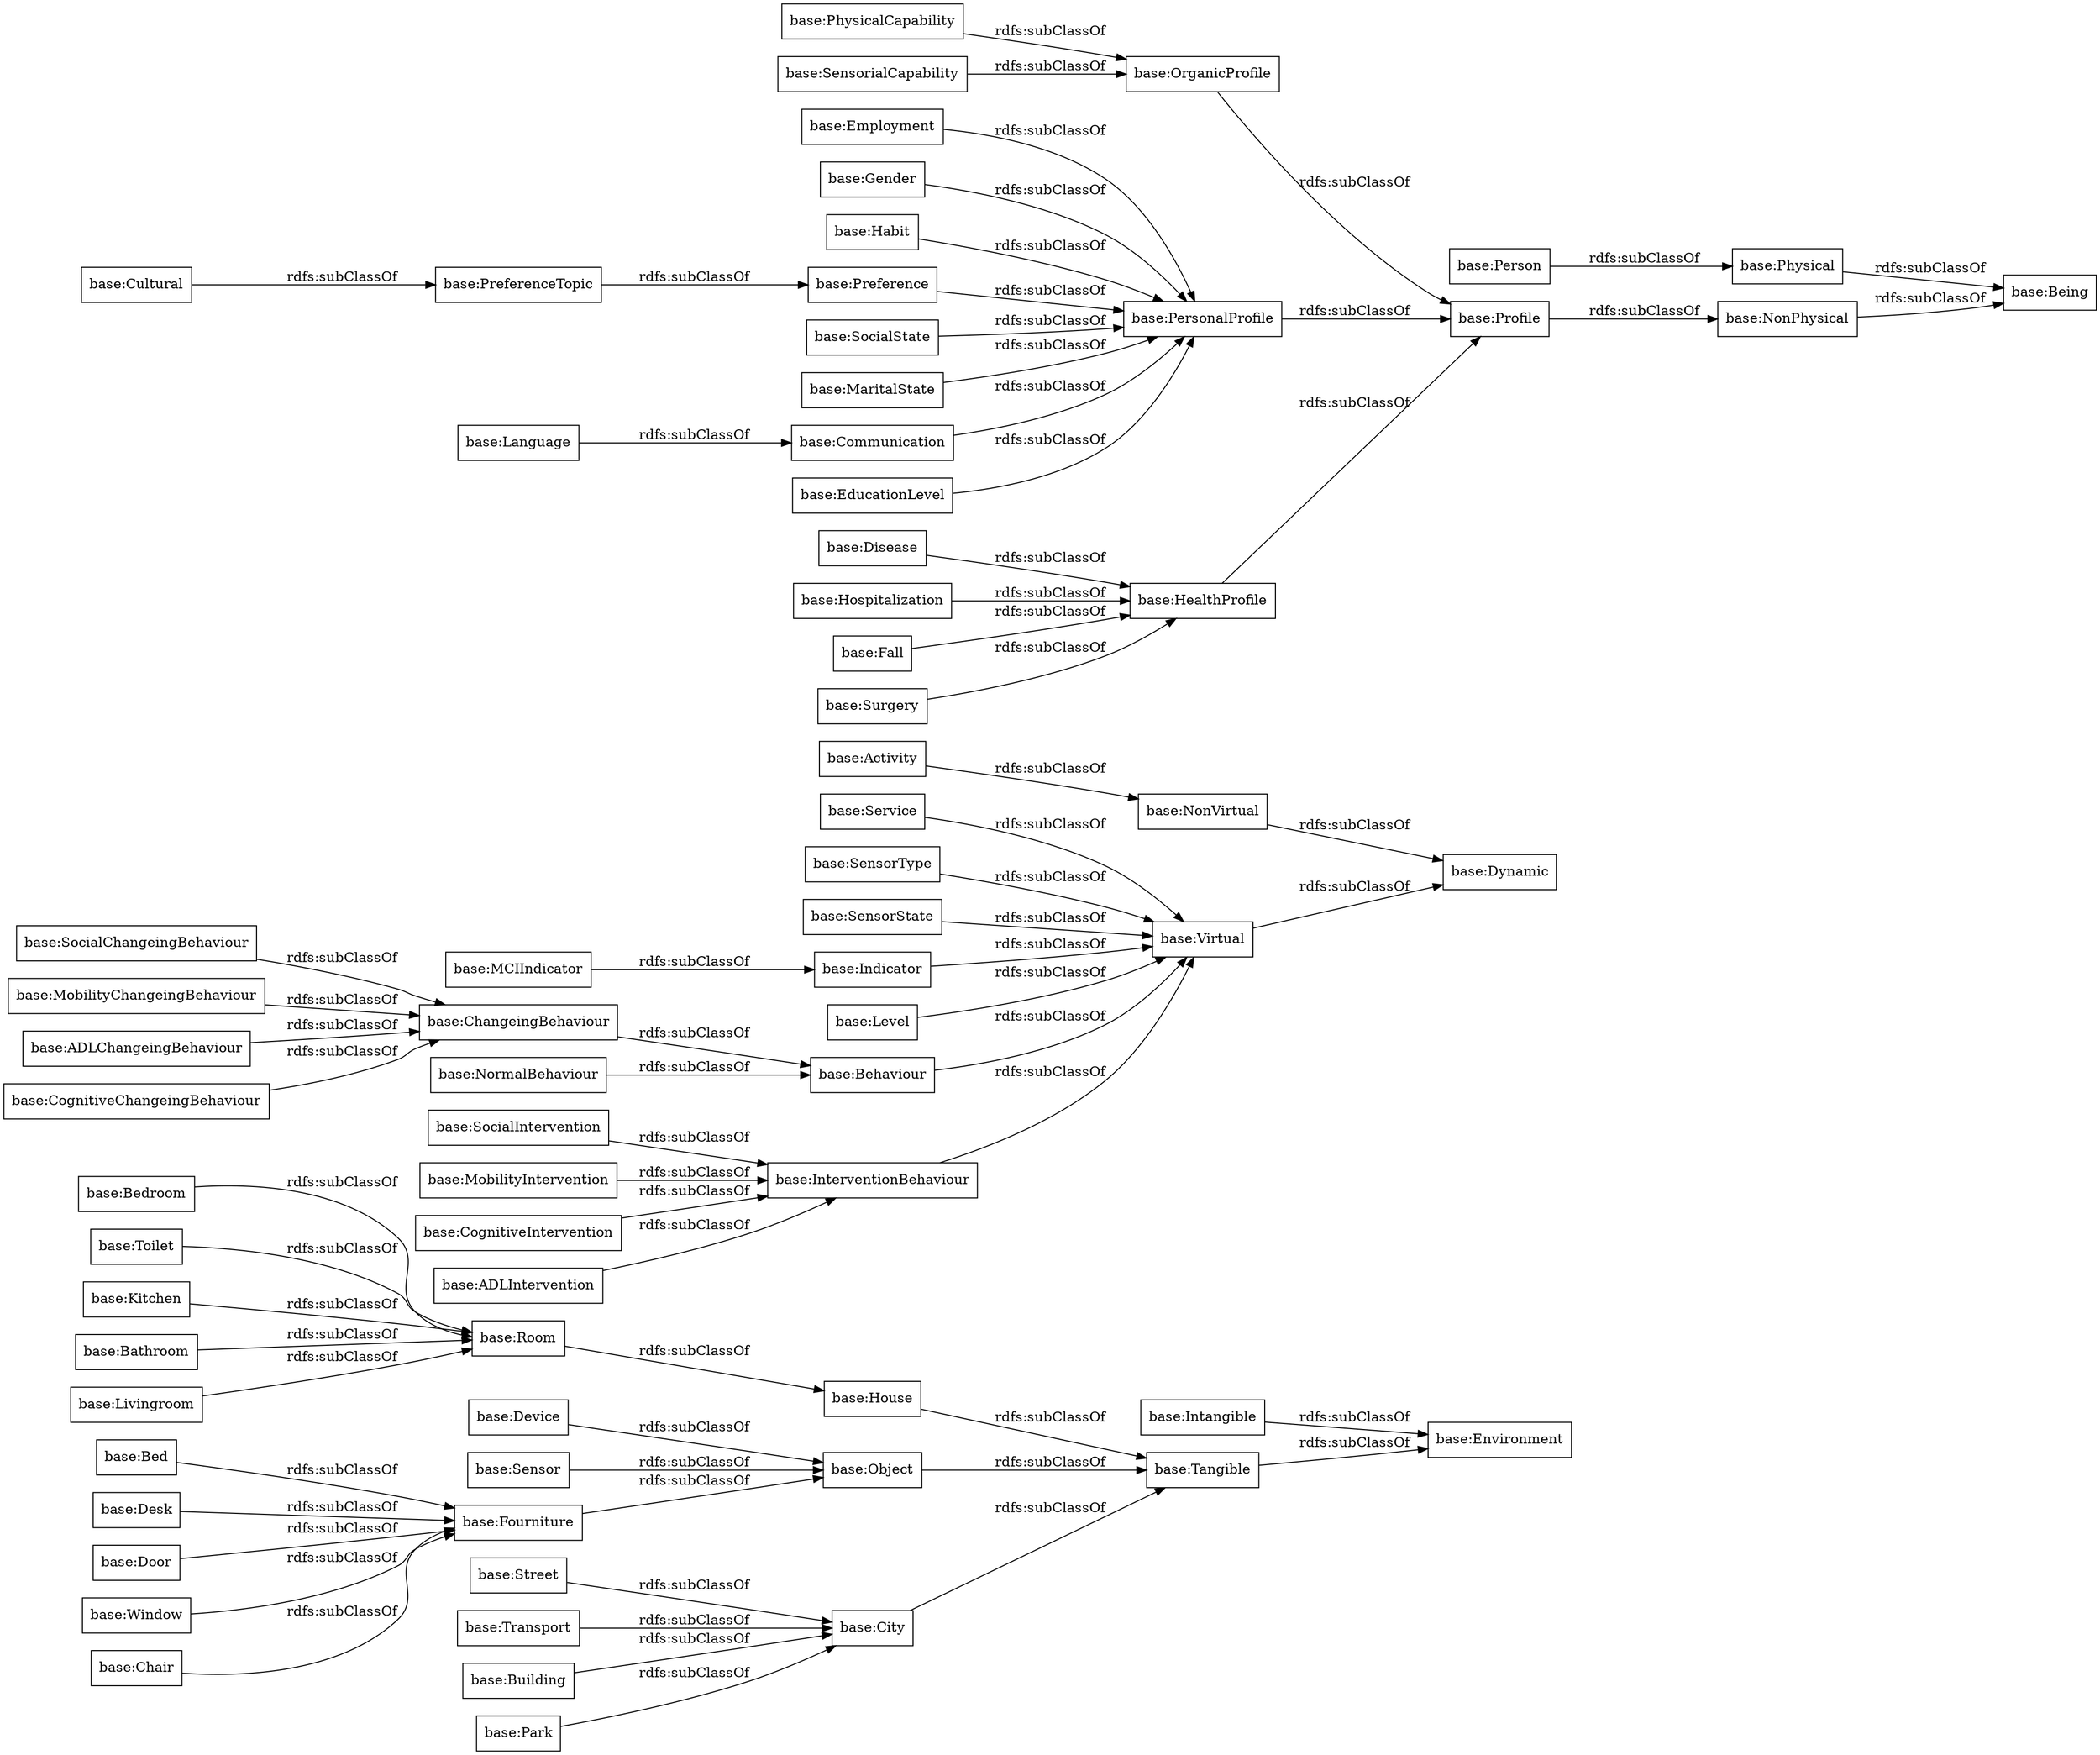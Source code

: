 digraph ar2dtool_diagram { 
rankdir=LR;
size="1000"
node [shape = rectangle, color="black"]; "base:City" "base:InterventionBehaviour" "base:SocialChangeingBehaviour" "base:Being" "base:Bedroom" "base:Cultural" "base:Device" "base:Service" "base:MobilityChangeingBehaviour" "base:Physical" "base:SensorType" "base:ChangeingBehaviour" "base:Sensor" "base:Bed" "base:Profile" "base:Toilet" "base:PhysicalCapability" "base:Employment" "base:SensorState" "base:Indicator" "base:Street" "base:Kitchen" "base:NonVirtual" "base:PreferenceTopic" "base:Gender" "base:Transport" "base:Habit" "base:SocialIntervention" "base:Building" "base:Preference" "base:Intangible" "base:Bathroom" "base:Disease" "base:Fourniture" "base:Livingroom" "base:OrganicProfile" "base:MCIIndicator" "base:SocialState" "base:Room" "base:Level" "base:MaritalState" "base:Dynamic" "base:ADLChangeingBehaviour" "base:Desk" "base:Communication" "base:NormalBehaviour" "base:CognitiveChangeingBehaviour" "base:Activity" "base:Hospitalization" "base:Fall" "base:Person" "base:Environment" "base:PersonalProfile" "base:MobilityIntervention" "base:Park" "base:Surgery" "base:House" "base:Language" "base:Door" "base:NonPhysical" "base:Window" "base:Virtual" "base:CognitiveIntervention" "base:Tangible" "base:HealthProfile" "base:Object" "base:SensorialCapability" "base:EducationLevel" "base:Chair" "base:ADLIntervention" "base:Behaviour" ; /*classes style*/
	"base:SocialState" -> "base:PersonalProfile" [ label = "rdfs:subClassOf" ];
	"base:PersonalProfile" -> "base:Profile" [ label = "rdfs:subClassOf" ];
	"base:Park" -> "base:City" [ label = "rdfs:subClassOf" ];
	"base:MobilityIntervention" -> "base:InterventionBehaviour" [ label = "rdfs:subClassOf" ];
	"base:CognitiveIntervention" -> "base:InterventionBehaviour" [ label = "rdfs:subClassOf" ];
	"base:Person" -> "base:Physical" [ label = "rdfs:subClassOf" ];
	"base:Fourniture" -> "base:Object" [ label = "rdfs:subClassOf" ];
	"base:ChangeingBehaviour" -> "base:Behaviour" [ label = "rdfs:subClassOf" ];
	"base:House" -> "base:Tangible" [ label = "rdfs:subClassOf" ];
	"base:Service" -> "base:Virtual" [ label = "rdfs:subClassOf" ];
	"base:Toilet" -> "base:Room" [ label = "rdfs:subClassOf" ];
	"base:Behaviour" -> "base:Virtual" [ label = "rdfs:subClassOf" ];
	"base:SensorType" -> "base:Virtual" [ label = "rdfs:subClassOf" ];
	"base:OrganicProfile" -> "base:Profile" [ label = "rdfs:subClassOf" ];
	"base:Communication" -> "base:PersonalProfile" [ label = "rdfs:subClassOf" ];
	"base:Habit" -> "base:PersonalProfile" [ label = "rdfs:subClassOf" ];
	"base:SensorState" -> "base:Virtual" [ label = "rdfs:subClassOf" ];
	"base:PhysicalCapability" -> "base:OrganicProfile" [ label = "rdfs:subClassOf" ];
	"base:Bedroom" -> "base:Room" [ label = "rdfs:subClassOf" ];
	"base:Gender" -> "base:PersonalProfile" [ label = "rdfs:subClassOf" ];
	"base:PreferenceTopic" -> "base:Preference" [ label = "rdfs:subClassOf" ];
	"base:Bed" -> "base:Fourniture" [ label = "rdfs:subClassOf" ];
	"base:NormalBehaviour" -> "base:Behaviour" [ label = "rdfs:subClassOf" ];
	"base:Device" -> "base:Object" [ label = "rdfs:subClassOf" ];
	"base:Indicator" -> "base:Virtual" [ label = "rdfs:subClassOf" ];
	"base:Employment" -> "base:PersonalProfile" [ label = "rdfs:subClassOf" ];
	"base:Activity" -> "base:NonVirtual" [ label = "rdfs:subClassOf" ];
	"base:Room" -> "base:House" [ label = "rdfs:subClassOf" ];
	"base:Street" -> "base:City" [ label = "rdfs:subClassOf" ];
	"base:Preference" -> "base:PersonalProfile" [ label = "rdfs:subClassOf" ];
	"base:CognitiveChangeingBehaviour" -> "base:ChangeingBehaviour" [ label = "rdfs:subClassOf" ];
	"base:HealthProfile" -> "base:Profile" [ label = "rdfs:subClassOf" ];
	"base:Level" -> "base:Virtual" [ label = "rdfs:subClassOf" ];
	"base:SocialChangeingBehaviour" -> "base:ChangeingBehaviour" [ label = "rdfs:subClassOf" ];
	"base:Bathroom" -> "base:Room" [ label = "rdfs:subClassOf" ];
	"base:Cultural" -> "base:PreferenceTopic" [ label = "rdfs:subClassOf" ];
	"base:ADLIntervention" -> "base:InterventionBehaviour" [ label = "rdfs:subClassOf" ];
	"base:Profile" -> "base:NonPhysical" [ label = "rdfs:subClassOf" ];
	"base:Fall" -> "base:HealthProfile" [ label = "rdfs:subClassOf" ];
	"base:Transport" -> "base:City" [ label = "rdfs:subClassOf" ];
	"base:Tangible" -> "base:Environment" [ label = "rdfs:subClassOf" ];
	"base:Desk" -> "base:Fourniture" [ label = "rdfs:subClassOf" ];
	"base:NonPhysical" -> "base:Being" [ label = "rdfs:subClassOf" ];
	"base:City" -> "base:Tangible" [ label = "rdfs:subClassOf" ];
	"base:SocialIntervention" -> "base:InterventionBehaviour" [ label = "rdfs:subClassOf" ];
	"base:MobilityChangeingBehaviour" -> "base:ChangeingBehaviour" [ label = "rdfs:subClassOf" ];
	"base:Surgery" -> "base:HealthProfile" [ label = "rdfs:subClassOf" ];
	"base:Object" -> "base:Tangible" [ label = "rdfs:subClassOf" ];
	"base:Intangible" -> "base:Environment" [ label = "rdfs:subClassOf" ];
	"base:Livingroom" -> "base:Room" [ label = "rdfs:subClassOf" ];
	"base:Hospitalization" -> "base:HealthProfile" [ label = "rdfs:subClassOf" ];
	"base:Chair" -> "base:Fourniture" [ label = "rdfs:subClassOf" ];
	"base:Physical" -> "base:Being" [ label = "rdfs:subClassOf" ];
	"base:Language" -> "base:Communication" [ label = "rdfs:subClassOf" ];
	"base:MaritalState" -> "base:PersonalProfile" [ label = "rdfs:subClassOf" ];
	"base:Disease" -> "base:HealthProfile" [ label = "rdfs:subClassOf" ];
	"base:Door" -> "base:Fourniture" [ label = "rdfs:subClassOf" ];
	"base:NonVirtual" -> "base:Dynamic" [ label = "rdfs:subClassOf" ];
	"base:EducationLevel" -> "base:PersonalProfile" [ label = "rdfs:subClassOf" ];
	"base:Building" -> "base:City" [ label = "rdfs:subClassOf" ];
	"base:SensorialCapability" -> "base:OrganicProfile" [ label = "rdfs:subClassOf" ];
	"base:Sensor" -> "base:Object" [ label = "rdfs:subClassOf" ];
	"base:ADLChangeingBehaviour" -> "base:ChangeingBehaviour" [ label = "rdfs:subClassOf" ];
	"base:Virtual" -> "base:Dynamic" [ label = "rdfs:subClassOf" ];
	"base:MCIIndicator" -> "base:Indicator" [ label = "rdfs:subClassOf" ];
	"base:InterventionBehaviour" -> "base:Virtual" [ label = "rdfs:subClassOf" ];
	"base:Window" -> "base:Fourniture" [ label = "rdfs:subClassOf" ];
	"base:Kitchen" -> "base:Room" [ label = "rdfs:subClassOf" ];

}
